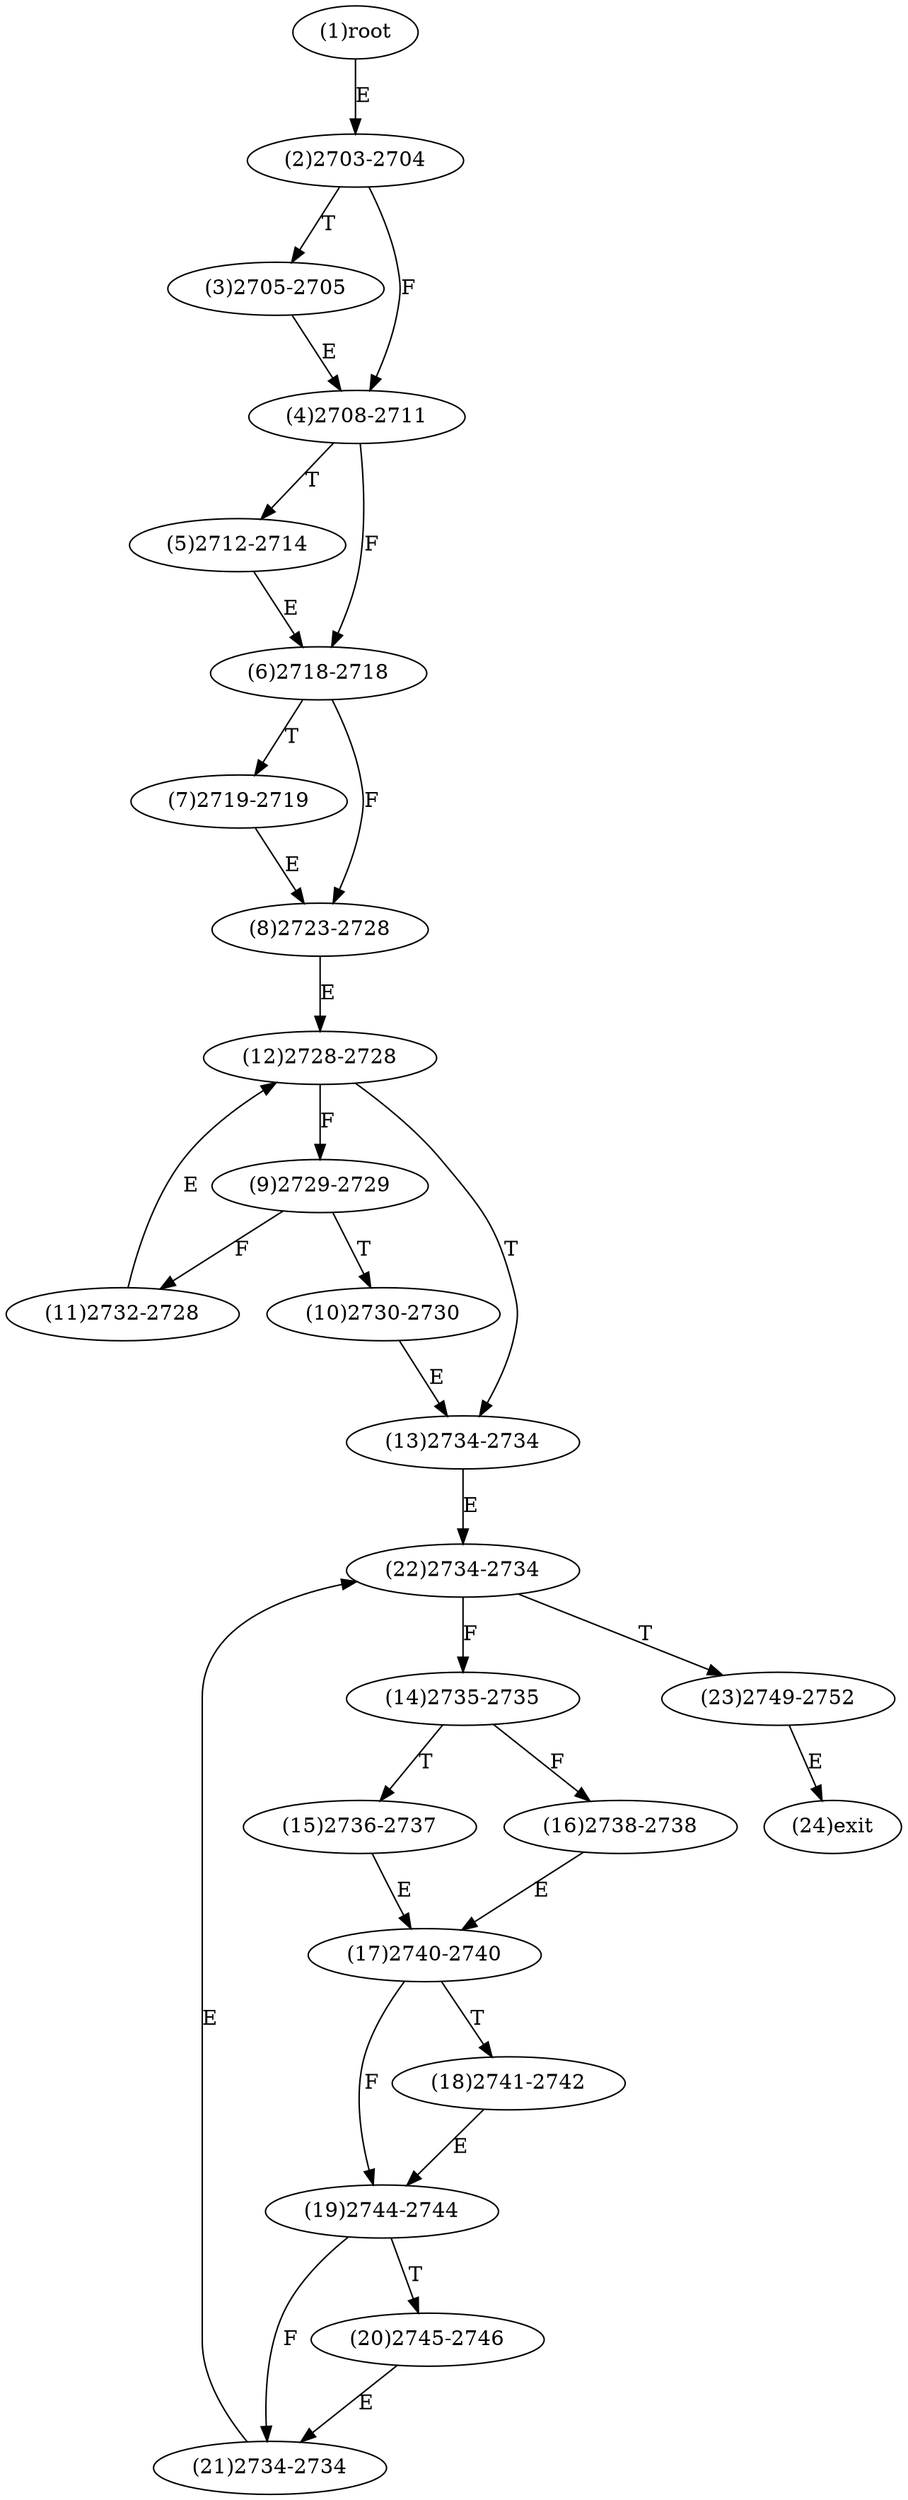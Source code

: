 digraph "" { 
1[ label="(1)root"];
2[ label="(2)2703-2704"];
3[ label="(3)2705-2705"];
4[ label="(4)2708-2711"];
5[ label="(5)2712-2714"];
6[ label="(6)2718-2718"];
7[ label="(7)2719-2719"];
8[ label="(8)2723-2728"];
9[ label="(9)2729-2729"];
10[ label="(10)2730-2730"];
11[ label="(11)2732-2728"];
12[ label="(12)2728-2728"];
13[ label="(13)2734-2734"];
14[ label="(14)2735-2735"];
15[ label="(15)2736-2737"];
17[ label="(17)2740-2740"];
16[ label="(16)2738-2738"];
19[ label="(19)2744-2744"];
18[ label="(18)2741-2742"];
21[ label="(21)2734-2734"];
20[ label="(20)2745-2746"];
23[ label="(23)2749-2752"];
22[ label="(22)2734-2734"];
24[ label="(24)exit"];
1->2[ label="E"];
2->4[ label="F"];
2->3[ label="T"];
3->4[ label="E"];
4->6[ label="F"];
4->5[ label="T"];
5->6[ label="E"];
6->8[ label="F"];
6->7[ label="T"];
7->8[ label="E"];
8->12[ label="E"];
9->11[ label="F"];
9->10[ label="T"];
10->13[ label="E"];
11->12[ label="E"];
12->9[ label="F"];
12->13[ label="T"];
13->22[ label="E"];
14->16[ label="F"];
14->15[ label="T"];
15->17[ label="E"];
16->17[ label="E"];
17->19[ label="F"];
17->18[ label="T"];
18->19[ label="E"];
19->21[ label="F"];
19->20[ label="T"];
20->21[ label="E"];
21->22[ label="E"];
22->14[ label="F"];
22->23[ label="T"];
23->24[ label="E"];
}